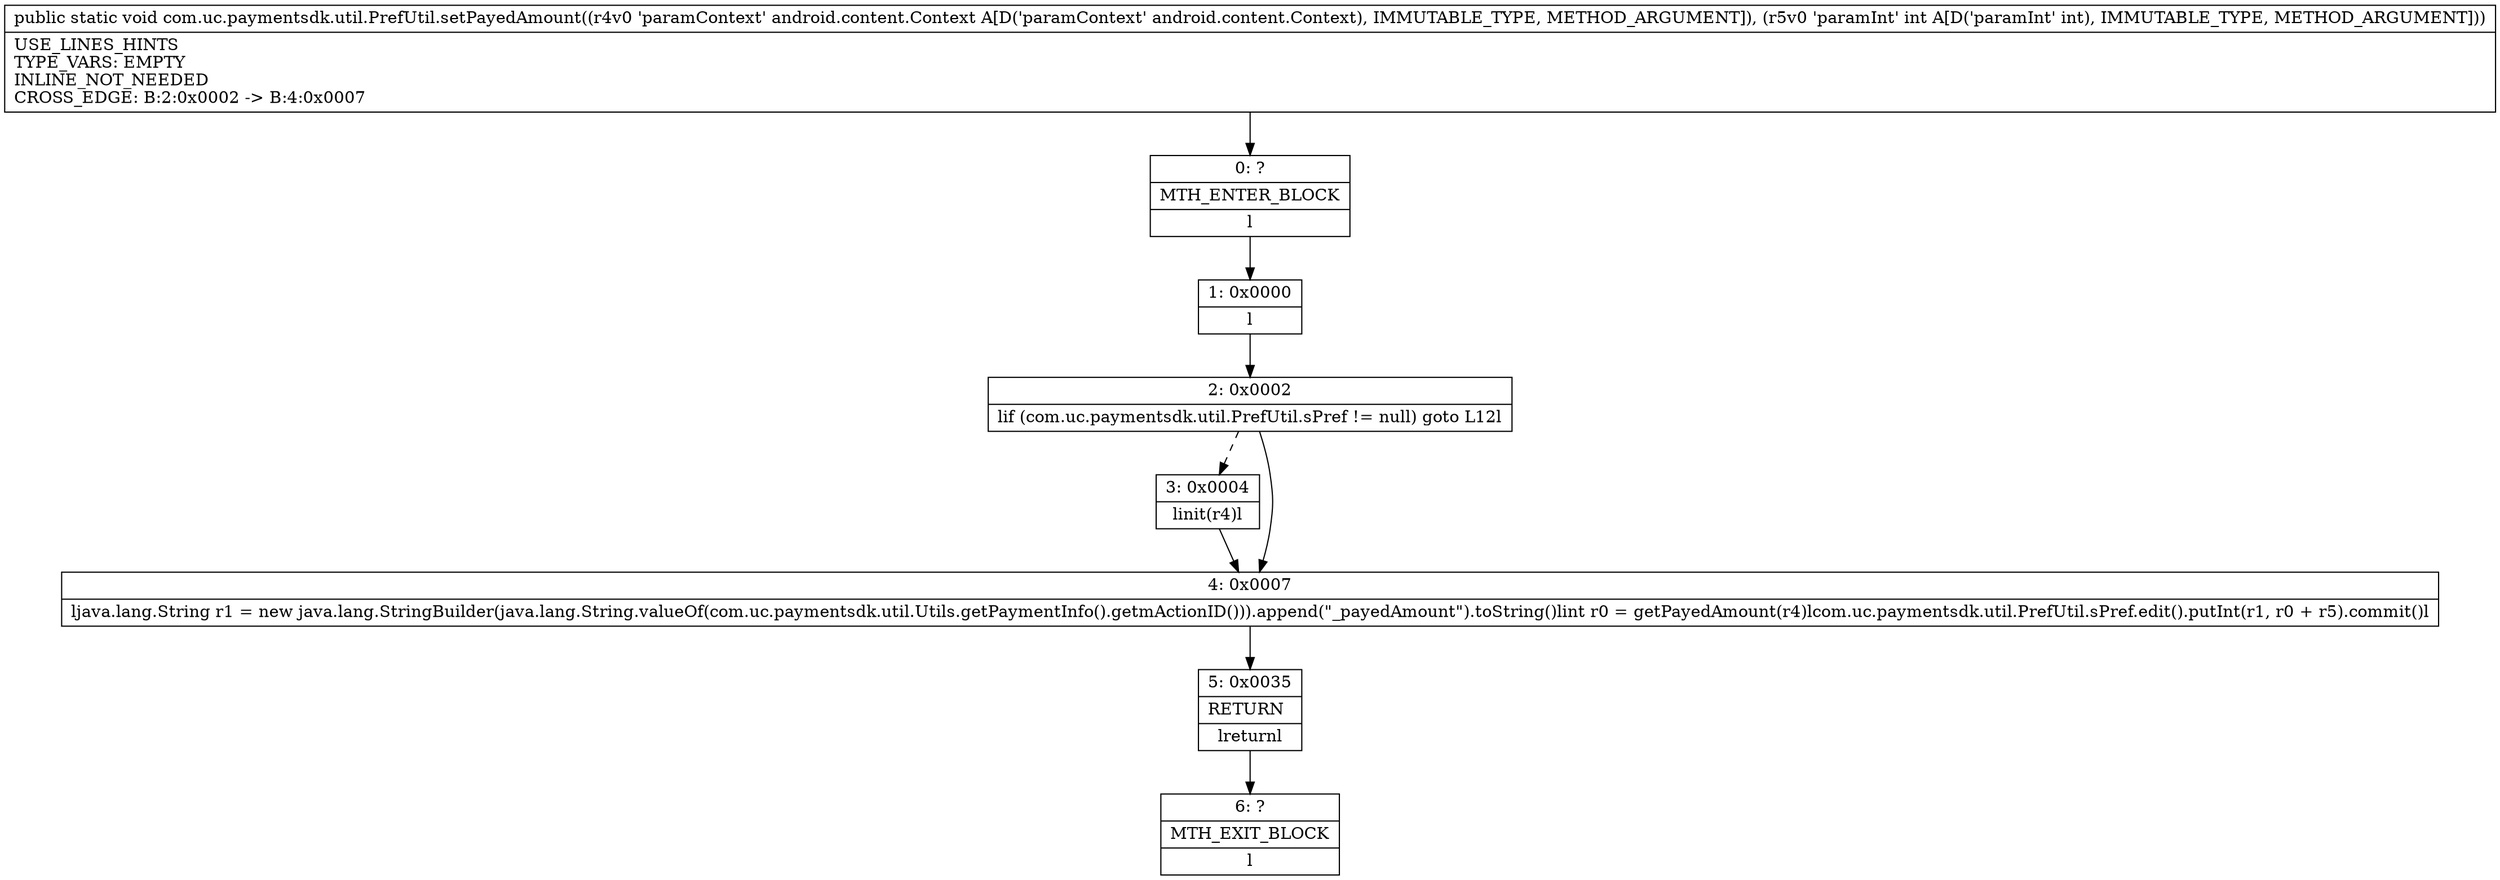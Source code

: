 digraph "CFG forcom.uc.paymentsdk.util.PrefUtil.setPayedAmount(Landroid\/content\/Context;I)V" {
Node_0 [shape=record,label="{0\:\ ?|MTH_ENTER_BLOCK\l|l}"];
Node_1 [shape=record,label="{1\:\ 0x0000|l}"];
Node_2 [shape=record,label="{2\:\ 0x0002|lif (com.uc.paymentsdk.util.PrefUtil.sPref != null) goto L12l}"];
Node_3 [shape=record,label="{3\:\ 0x0004|linit(r4)l}"];
Node_4 [shape=record,label="{4\:\ 0x0007|ljava.lang.String r1 = new java.lang.StringBuilder(java.lang.String.valueOf(com.uc.paymentsdk.util.Utils.getPaymentInfo().getmActionID())).append(\"_payedAmount\").toString()lint r0 = getPayedAmount(r4)lcom.uc.paymentsdk.util.PrefUtil.sPref.edit().putInt(r1, r0 + r5).commit()l}"];
Node_5 [shape=record,label="{5\:\ 0x0035|RETURN\l|lreturnl}"];
Node_6 [shape=record,label="{6\:\ ?|MTH_EXIT_BLOCK\l|l}"];
MethodNode[shape=record,label="{public static void com.uc.paymentsdk.util.PrefUtil.setPayedAmount((r4v0 'paramContext' android.content.Context A[D('paramContext' android.content.Context), IMMUTABLE_TYPE, METHOD_ARGUMENT]), (r5v0 'paramInt' int A[D('paramInt' int), IMMUTABLE_TYPE, METHOD_ARGUMENT]))  | USE_LINES_HINTS\lTYPE_VARS: EMPTY\lINLINE_NOT_NEEDED\lCROSS_EDGE: B:2:0x0002 \-\> B:4:0x0007\l}"];
MethodNode -> Node_0;
Node_0 -> Node_1;
Node_1 -> Node_2;
Node_2 -> Node_3[style=dashed];
Node_2 -> Node_4;
Node_3 -> Node_4;
Node_4 -> Node_5;
Node_5 -> Node_6;
}

